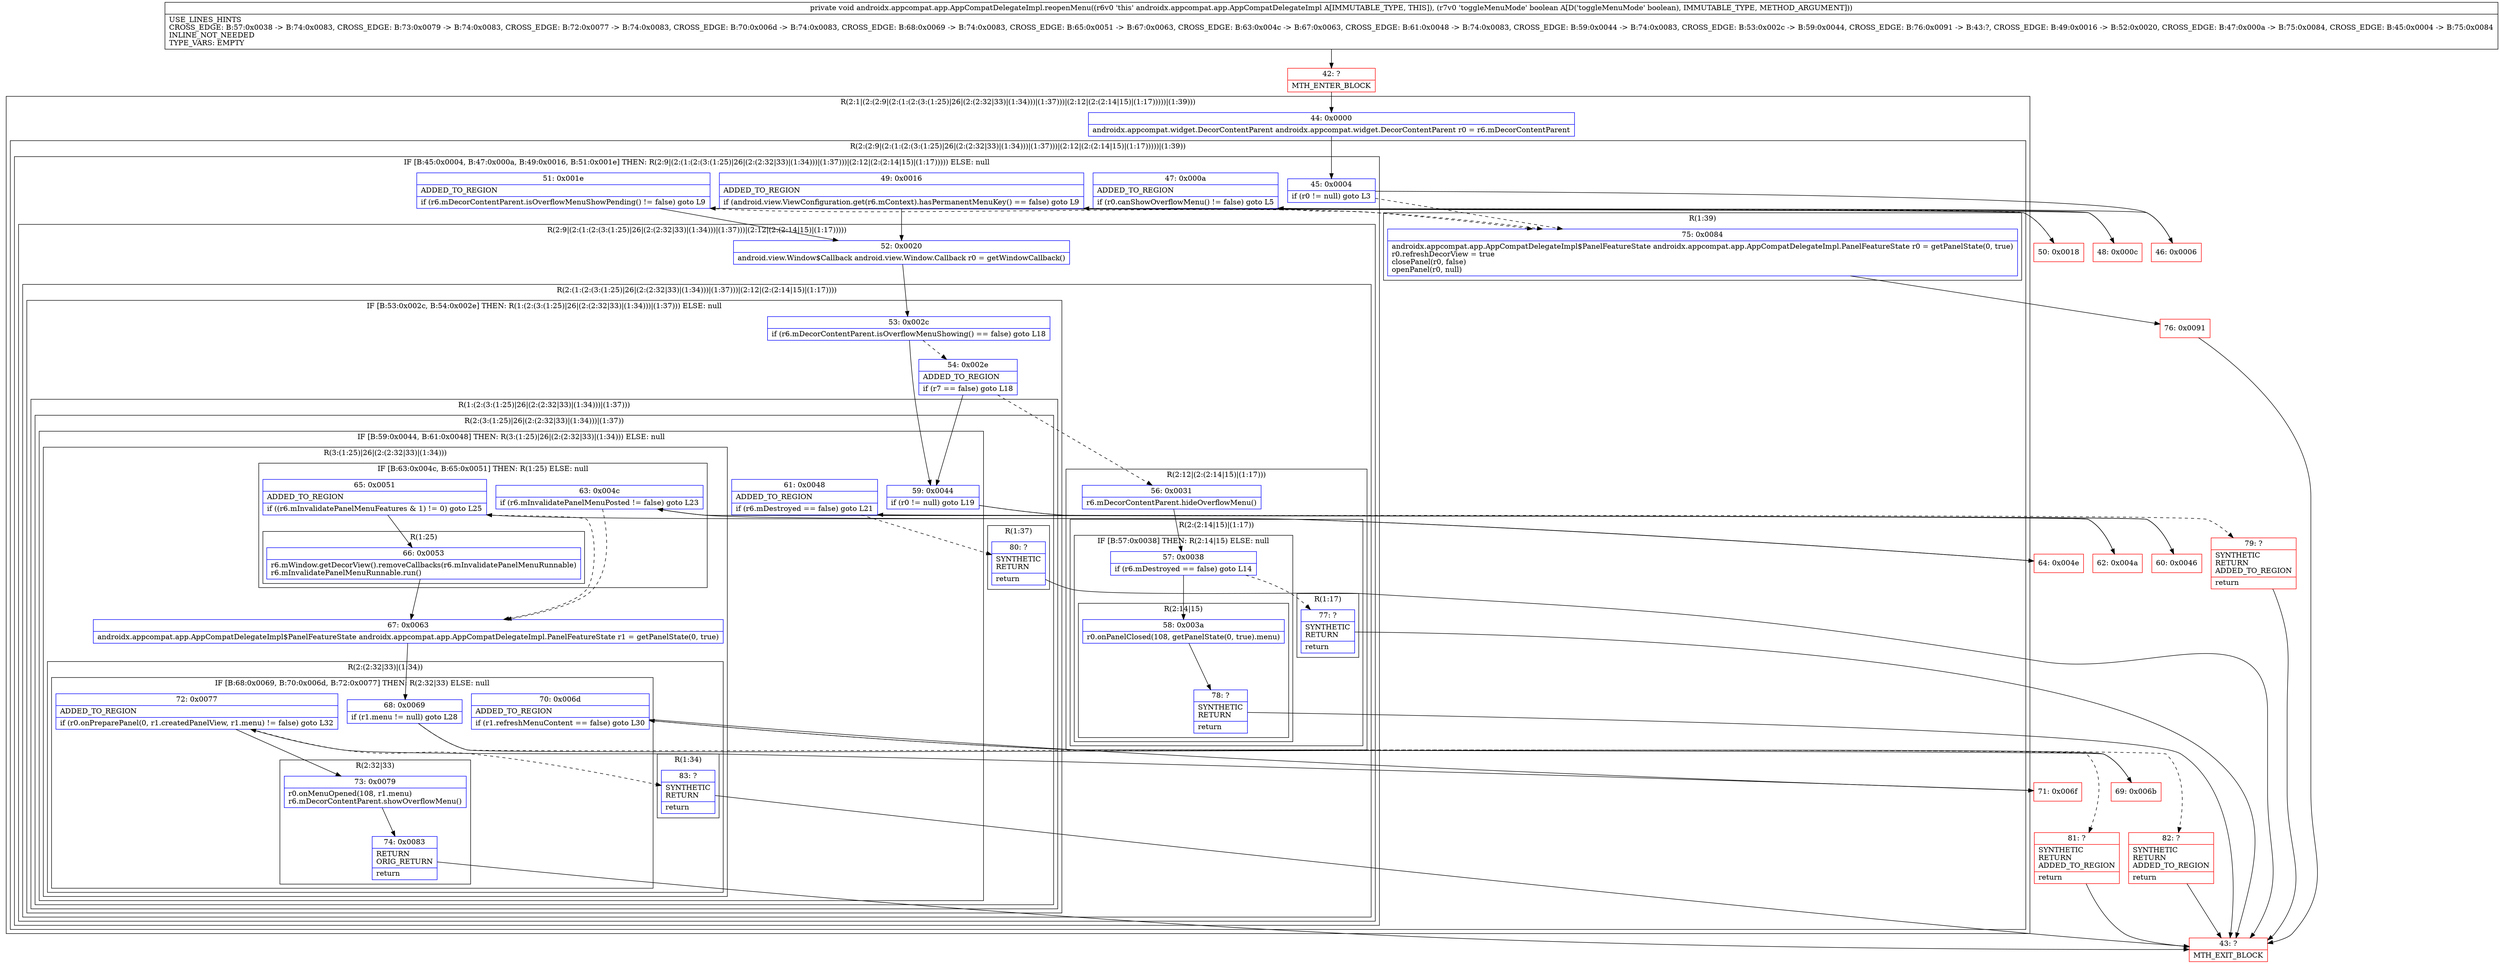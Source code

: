 digraph "CFG forandroidx.appcompat.app.AppCompatDelegateImpl.reopenMenu(Z)V" {
subgraph cluster_Region_986162679 {
label = "R(2:1|(2:(2:9|(2:(1:(2:(3:(1:25)|26|(2:(2:32|33)|(1:34)))|(1:37)))|(2:12|(2:(2:14|15)|(1:17)))))|(1:39)))";
node [shape=record,color=blue];
Node_44 [shape=record,label="{44\:\ 0x0000|androidx.appcompat.widget.DecorContentParent androidx.appcompat.widget.DecorContentParent r0 = r6.mDecorContentParent\l}"];
subgraph cluster_Region_2033672382 {
label = "R(2:(2:9|(2:(1:(2:(3:(1:25)|26|(2:(2:32|33)|(1:34)))|(1:37)))|(2:12|(2:(2:14|15)|(1:17)))))|(1:39))";
node [shape=record,color=blue];
subgraph cluster_IfRegion_510829366 {
label = "IF [B:45:0x0004, B:47:0x000a, B:49:0x0016, B:51:0x001e] THEN: R(2:9|(2:(1:(2:(3:(1:25)|26|(2:(2:32|33)|(1:34)))|(1:37)))|(2:12|(2:(2:14|15)|(1:17))))) ELSE: null";
node [shape=record,color=blue];
Node_45 [shape=record,label="{45\:\ 0x0004|if (r0 != null) goto L3\l}"];
Node_47 [shape=record,label="{47\:\ 0x000a|ADDED_TO_REGION\l|if (r0.canShowOverflowMenu() != false) goto L5\l}"];
Node_49 [shape=record,label="{49\:\ 0x0016|ADDED_TO_REGION\l|if (android.view.ViewConfiguration.get(r6.mContext).hasPermanentMenuKey() == false) goto L9\l}"];
Node_51 [shape=record,label="{51\:\ 0x001e|ADDED_TO_REGION\l|if (r6.mDecorContentParent.isOverflowMenuShowPending() != false) goto L9\l}"];
subgraph cluster_Region_1449122949 {
label = "R(2:9|(2:(1:(2:(3:(1:25)|26|(2:(2:32|33)|(1:34)))|(1:37)))|(2:12|(2:(2:14|15)|(1:17)))))";
node [shape=record,color=blue];
Node_52 [shape=record,label="{52\:\ 0x0020|android.view.Window$Callback android.view.Window.Callback r0 = getWindowCallback()\l}"];
subgraph cluster_Region_2055175330 {
label = "R(2:(1:(2:(3:(1:25)|26|(2:(2:32|33)|(1:34)))|(1:37)))|(2:12|(2:(2:14|15)|(1:17))))";
node [shape=record,color=blue];
subgraph cluster_IfRegion_905921396 {
label = "IF [B:53:0x002c, B:54:0x002e] THEN: R(1:(2:(3:(1:25)|26|(2:(2:32|33)|(1:34)))|(1:37))) ELSE: null";
node [shape=record,color=blue];
Node_53 [shape=record,label="{53\:\ 0x002c|if (r6.mDecorContentParent.isOverflowMenuShowing() == false) goto L18\l}"];
Node_54 [shape=record,label="{54\:\ 0x002e|ADDED_TO_REGION\l|if (r7 == false) goto L18\l}"];
subgraph cluster_Region_733755766 {
label = "R(1:(2:(3:(1:25)|26|(2:(2:32|33)|(1:34)))|(1:37)))";
node [shape=record,color=blue];
subgraph cluster_Region_1766624815 {
label = "R(2:(3:(1:25)|26|(2:(2:32|33)|(1:34)))|(1:37))";
node [shape=record,color=blue];
subgraph cluster_IfRegion_1362109348 {
label = "IF [B:59:0x0044, B:61:0x0048] THEN: R(3:(1:25)|26|(2:(2:32|33)|(1:34))) ELSE: null";
node [shape=record,color=blue];
Node_59 [shape=record,label="{59\:\ 0x0044|if (r0 != null) goto L19\l}"];
Node_61 [shape=record,label="{61\:\ 0x0048|ADDED_TO_REGION\l|if (r6.mDestroyed == false) goto L21\l}"];
subgraph cluster_Region_1748582700 {
label = "R(3:(1:25)|26|(2:(2:32|33)|(1:34)))";
node [shape=record,color=blue];
subgraph cluster_IfRegion_1750562248 {
label = "IF [B:63:0x004c, B:65:0x0051] THEN: R(1:25) ELSE: null";
node [shape=record,color=blue];
Node_63 [shape=record,label="{63\:\ 0x004c|if (r6.mInvalidatePanelMenuPosted != false) goto L23\l}"];
Node_65 [shape=record,label="{65\:\ 0x0051|ADDED_TO_REGION\l|if ((r6.mInvalidatePanelMenuFeatures & 1) != 0) goto L25\l}"];
subgraph cluster_Region_662466389 {
label = "R(1:25)";
node [shape=record,color=blue];
Node_66 [shape=record,label="{66\:\ 0x0053|r6.mWindow.getDecorView().removeCallbacks(r6.mInvalidatePanelMenuRunnable)\lr6.mInvalidatePanelMenuRunnable.run()\l}"];
}
}
Node_67 [shape=record,label="{67\:\ 0x0063|androidx.appcompat.app.AppCompatDelegateImpl$PanelFeatureState androidx.appcompat.app.AppCompatDelegateImpl.PanelFeatureState r1 = getPanelState(0, true)\l}"];
subgraph cluster_Region_1833014597 {
label = "R(2:(2:32|33)|(1:34))";
node [shape=record,color=blue];
subgraph cluster_IfRegion_1515209127 {
label = "IF [B:68:0x0069, B:70:0x006d, B:72:0x0077] THEN: R(2:32|33) ELSE: null";
node [shape=record,color=blue];
Node_68 [shape=record,label="{68\:\ 0x0069|if (r1.menu != null) goto L28\l}"];
Node_70 [shape=record,label="{70\:\ 0x006d|ADDED_TO_REGION\l|if (r1.refreshMenuContent == false) goto L30\l}"];
Node_72 [shape=record,label="{72\:\ 0x0077|ADDED_TO_REGION\l|if (r0.onPreparePanel(0, r1.createdPanelView, r1.menu) != false) goto L32\l}"];
subgraph cluster_Region_274150904 {
label = "R(2:32|33)";
node [shape=record,color=blue];
Node_73 [shape=record,label="{73\:\ 0x0079|r0.onMenuOpened(108, r1.menu)\lr6.mDecorContentParent.showOverflowMenu()\l}"];
Node_74 [shape=record,label="{74\:\ 0x0083|RETURN\lORIG_RETURN\l|return\l}"];
}
}
subgraph cluster_Region_1618039604 {
label = "R(1:34)";
node [shape=record,color=blue];
Node_83 [shape=record,label="{83\:\ ?|SYNTHETIC\lRETURN\l|return\l}"];
}
}
}
}
subgraph cluster_Region_870028231 {
label = "R(1:37)";
node [shape=record,color=blue];
Node_80 [shape=record,label="{80\:\ ?|SYNTHETIC\lRETURN\l|return\l}"];
}
}
}
}
subgraph cluster_Region_1998148654 {
label = "R(2:12|(2:(2:14|15)|(1:17)))";
node [shape=record,color=blue];
Node_56 [shape=record,label="{56\:\ 0x0031|r6.mDecorContentParent.hideOverflowMenu()\l}"];
subgraph cluster_Region_378739765 {
label = "R(2:(2:14|15)|(1:17))";
node [shape=record,color=blue];
subgraph cluster_IfRegion_2089882912 {
label = "IF [B:57:0x0038] THEN: R(2:14|15) ELSE: null";
node [shape=record,color=blue];
Node_57 [shape=record,label="{57\:\ 0x0038|if (r6.mDestroyed == false) goto L14\l}"];
subgraph cluster_Region_944011395 {
label = "R(2:14|15)";
node [shape=record,color=blue];
Node_58 [shape=record,label="{58\:\ 0x003a|r0.onPanelClosed(108, getPanelState(0, true).menu)\l}"];
Node_78 [shape=record,label="{78\:\ ?|SYNTHETIC\lRETURN\l|return\l}"];
}
}
subgraph cluster_Region_322696414 {
label = "R(1:17)";
node [shape=record,color=blue];
Node_77 [shape=record,label="{77\:\ ?|SYNTHETIC\lRETURN\l|return\l}"];
}
}
}
}
}
}
subgraph cluster_Region_169351863 {
label = "R(1:39)";
node [shape=record,color=blue];
Node_75 [shape=record,label="{75\:\ 0x0084|androidx.appcompat.app.AppCompatDelegateImpl$PanelFeatureState androidx.appcompat.app.AppCompatDelegateImpl.PanelFeatureState r0 = getPanelState(0, true)\lr0.refreshDecorView = true\lclosePanel(r0, false)\lopenPanel(r0, null)\l}"];
}
}
}
Node_42 [shape=record,color=red,label="{42\:\ ?|MTH_ENTER_BLOCK\l}"];
Node_46 [shape=record,color=red,label="{46\:\ 0x0006}"];
Node_48 [shape=record,color=red,label="{48\:\ 0x000c}"];
Node_50 [shape=record,color=red,label="{50\:\ 0x0018}"];
Node_43 [shape=record,color=red,label="{43\:\ ?|MTH_EXIT_BLOCK\l}"];
Node_60 [shape=record,color=red,label="{60\:\ 0x0046}"];
Node_62 [shape=record,color=red,label="{62\:\ 0x004a}"];
Node_64 [shape=record,color=red,label="{64\:\ 0x004e}"];
Node_69 [shape=record,color=red,label="{69\:\ 0x006b}"];
Node_71 [shape=record,color=red,label="{71\:\ 0x006f}"];
Node_82 [shape=record,color=red,label="{82\:\ ?|SYNTHETIC\lRETURN\lADDED_TO_REGION\l|return\l}"];
Node_81 [shape=record,color=red,label="{81\:\ ?|SYNTHETIC\lRETURN\lADDED_TO_REGION\l|return\l}"];
Node_79 [shape=record,color=red,label="{79\:\ ?|SYNTHETIC\lRETURN\lADDED_TO_REGION\l|return\l}"];
Node_76 [shape=record,color=red,label="{76\:\ 0x0091}"];
MethodNode[shape=record,label="{private void androidx.appcompat.app.AppCompatDelegateImpl.reopenMenu((r6v0 'this' androidx.appcompat.app.AppCompatDelegateImpl A[IMMUTABLE_TYPE, THIS]), (r7v0 'toggleMenuMode' boolean A[D('toggleMenuMode' boolean), IMMUTABLE_TYPE, METHOD_ARGUMENT]))  | USE_LINES_HINTS\lCROSS_EDGE: B:57:0x0038 \-\> B:74:0x0083, CROSS_EDGE: B:73:0x0079 \-\> B:74:0x0083, CROSS_EDGE: B:72:0x0077 \-\> B:74:0x0083, CROSS_EDGE: B:70:0x006d \-\> B:74:0x0083, CROSS_EDGE: B:68:0x0069 \-\> B:74:0x0083, CROSS_EDGE: B:65:0x0051 \-\> B:67:0x0063, CROSS_EDGE: B:63:0x004c \-\> B:67:0x0063, CROSS_EDGE: B:61:0x0048 \-\> B:74:0x0083, CROSS_EDGE: B:59:0x0044 \-\> B:74:0x0083, CROSS_EDGE: B:53:0x002c \-\> B:59:0x0044, CROSS_EDGE: B:76:0x0091 \-\> B:43:?, CROSS_EDGE: B:49:0x0016 \-\> B:52:0x0020, CROSS_EDGE: B:47:0x000a \-\> B:75:0x0084, CROSS_EDGE: B:45:0x0004 \-\> B:75:0x0084\lINLINE_NOT_NEEDED\lTYPE_VARS: EMPTY\l}"];
MethodNode -> Node_42;Node_44 -> Node_45;
Node_45 -> Node_46;
Node_45 -> Node_75[style=dashed];
Node_47 -> Node_48;
Node_47 -> Node_75[style=dashed];
Node_49 -> Node_50[style=dashed];
Node_49 -> Node_52;
Node_51 -> Node_52;
Node_51 -> Node_75[style=dashed];
Node_52 -> Node_53;
Node_53 -> Node_54[style=dashed];
Node_53 -> Node_59;
Node_54 -> Node_56[style=dashed];
Node_54 -> Node_59;
Node_59 -> Node_60;
Node_59 -> Node_79[style=dashed];
Node_61 -> Node_62;
Node_61 -> Node_80[style=dashed];
Node_63 -> Node_64;
Node_63 -> Node_67[style=dashed];
Node_65 -> Node_66;
Node_65 -> Node_67[style=dashed];
Node_66 -> Node_67;
Node_67 -> Node_68;
Node_68 -> Node_69;
Node_68 -> Node_81[style=dashed];
Node_70 -> Node_71;
Node_70 -> Node_82[style=dashed];
Node_72 -> Node_73;
Node_72 -> Node_83[style=dashed];
Node_73 -> Node_74;
Node_74 -> Node_43;
Node_83 -> Node_43;
Node_80 -> Node_43;
Node_56 -> Node_57;
Node_57 -> Node_58;
Node_57 -> Node_77[style=dashed];
Node_58 -> Node_78;
Node_78 -> Node_43;
Node_77 -> Node_43;
Node_75 -> Node_76;
Node_42 -> Node_44;
Node_46 -> Node_47;
Node_48 -> Node_49;
Node_50 -> Node_51;
Node_60 -> Node_61;
Node_62 -> Node_63;
Node_64 -> Node_65;
Node_69 -> Node_70;
Node_71 -> Node_72;
Node_82 -> Node_43;
Node_81 -> Node_43;
Node_79 -> Node_43;
Node_76 -> Node_43;
}


